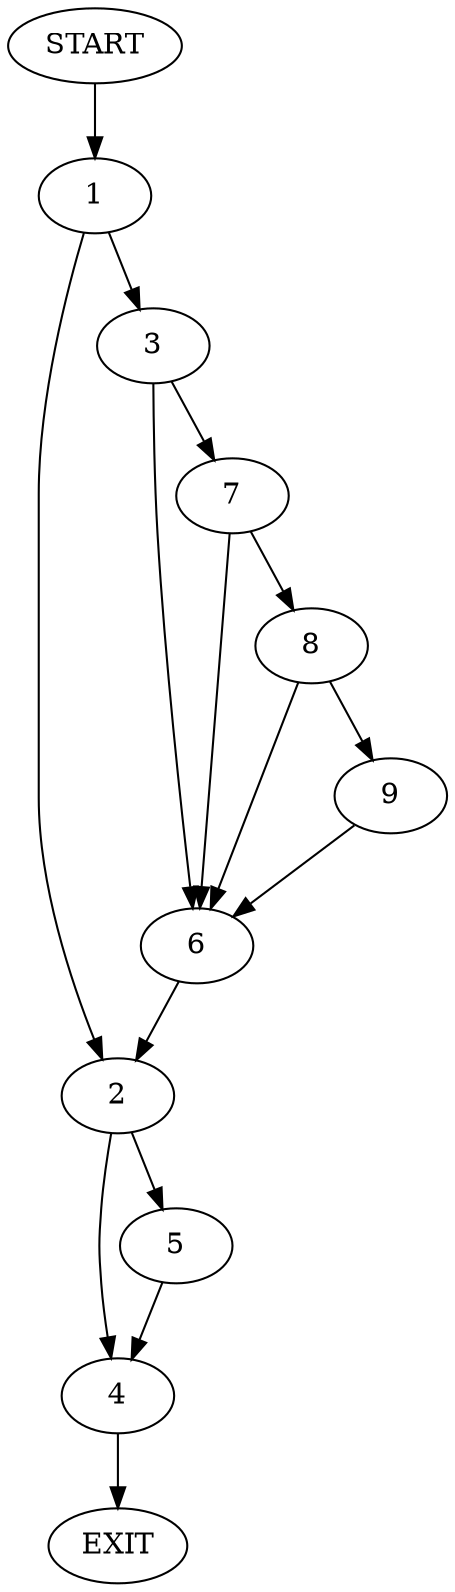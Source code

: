 digraph {
0 [label="START"]
10 [label="EXIT"]
0 -> 1
1 -> 2
1 -> 3
2 -> 4
2 -> 5
3 -> 6
3 -> 7
7 -> 8
7 -> 6
6 -> 2
8 -> 9
8 -> 6
9 -> 6
4 -> 10
5 -> 4
}
